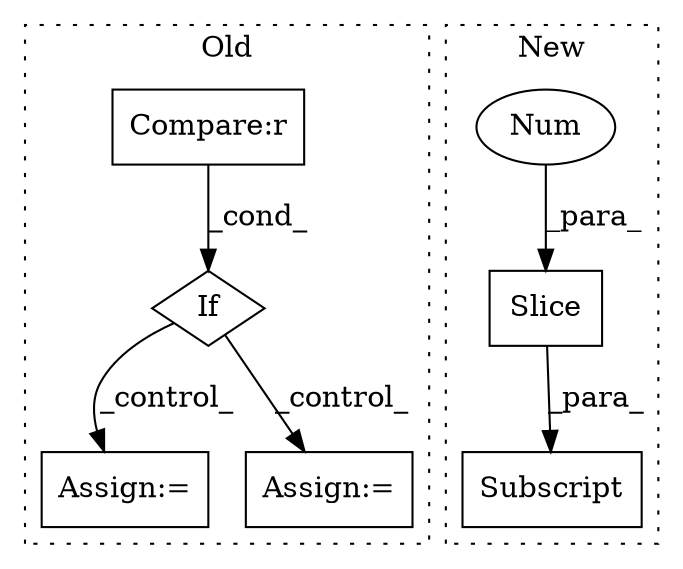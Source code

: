 digraph G {
subgraph cluster0 {
1 [label="If" a="96" s="686,718" l="3,14" shape="diamond"];
5 [label="Compare:r" a="40" s="689" l="29" shape="box"];
6 [label="Assign:=" a="68" s="912" l="3" shape="box"];
7 [label="Assign:=" a="68" s="785" l="3" shape="box"];
label = "Old";
style="dotted";
}
subgraph cluster1 {
2 [label="Slice" a="80" s="1607" l="2" shape="box"];
3 [label="Num" a="76" s="1608" l="1" shape="ellipse"];
4 [label="Subscript" a="63" s="1596,0" l="14,0" shape="box"];
label = "New";
style="dotted";
}
1 -> 6 [label="_control_"];
1 -> 7 [label="_control_"];
2 -> 4 [label="_para_"];
3 -> 2 [label="_para_"];
5 -> 1 [label="_cond_"];
}